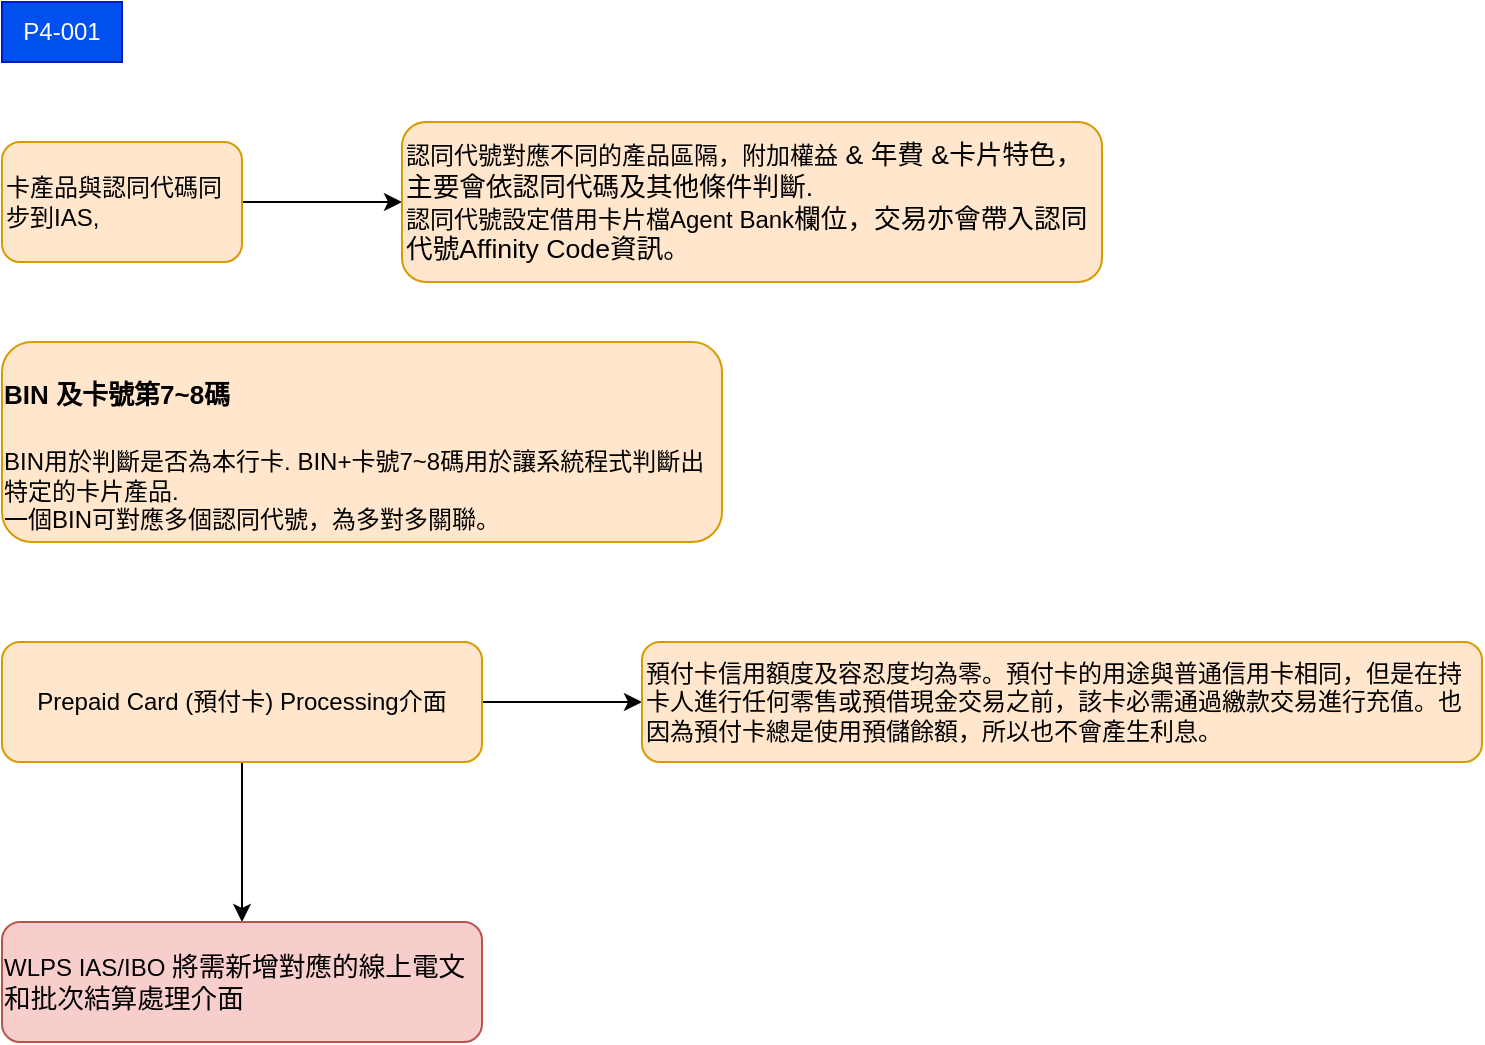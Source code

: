 <mxfile version="21.5.2" type="device">
  <diagram name="Page-1" id="DeBsWBKtRUnPlARllUBB">
    <mxGraphModel dx="1434" dy="764" grid="1" gridSize="10" guides="1" tooltips="1" connect="1" arrows="1" fold="1" page="1" pageScale="1" pageWidth="1654" pageHeight="1169" math="0" shadow="0">
      <root>
        <mxCell id="0" />
        <mxCell id="1" parent="0" />
        <mxCell id="hCQVS765m24VmZCxWelu-3" value="" style="edgeStyle=orthogonalEdgeStyle;rounded=0;orthogonalLoop=1;jettySize=auto;html=1;" edge="1" parent="1" source="hCQVS765m24VmZCxWelu-1" target="hCQVS765m24VmZCxWelu-2">
          <mxGeometry relative="1" as="geometry" />
        </mxCell>
        <mxCell id="hCQVS765m24VmZCxWelu-1" value="卡產品與認同代碼同步到IAS," style="rounded=1;whiteSpace=wrap;html=1;align=left;verticalAlign=middle;fillColor=#ffe6cc;strokeColor=#d79b00;" vertex="1" parent="1">
          <mxGeometry x="170" y="200" width="120" height="60" as="geometry" />
        </mxCell>
        <mxCell id="hCQVS765m24VmZCxWelu-2" value="認同代號對應不同的產品區隔，附加權益&lt;span style=&quot;border-color: var(--border-color); background-color: initial; font-size: 10pt; font-family: Arial, sans-serif;&quot; lang=&quot;NL&quot;&gt;&amp;nbsp;&amp;amp;&amp;nbsp;&lt;/span&gt;&lt;span style=&quot;border-color: var(--border-color); background-color: initial; font-size: 10pt; font-family: &amp;quot;Microsoft JhengHei&amp;quot;, sans-serif;&quot;&gt;年費&lt;/span&gt;&lt;span style=&quot;border-color: var(--border-color); background-color: initial; font-size: 10pt; font-family: Arial, sans-serif;&quot; lang=&quot;NL&quot;&gt;&amp;nbsp;&amp;amp;&lt;/span&gt;&lt;span style=&quot;border-color: var(--border-color); background-color: initial; font-size: 10pt; font-family: &amp;quot;Microsoft JhengHei&amp;quot;, sans-serif;&quot;&gt;卡片特色，主要會依認同代碼及其他條件判斷&lt;/span&gt;&lt;span style=&quot;border-color: var(--border-color); background-color: initial; font-size: 10pt; font-family: Arial, sans-serif;&quot; lang=&quot;NL&quot;&gt;.&lt;/span&gt;&lt;br style=&quot;border-color: var(--border-color);&quot;&gt;&lt;span style=&quot;border-color: var(--border-color); background-color: initial;&quot;&gt;認同代號設定借用卡片檔Agent&amp;nbsp;Bank&lt;/span&gt;&lt;span style=&quot;border-color: var(--border-color); background-color: initial; font-size: 10pt;&quot;&gt;欄位，交易亦會帶入認同代號&lt;/span&gt;&lt;span style=&quot;border-color: var(--border-color); background-color: initial; font-size: 10pt; font-family: Arial, sans-serif;&quot; lang=&quot;NL&quot;&gt;Affinity&amp;nbsp;Code&lt;/span&gt;&lt;span style=&quot;border-color: var(--border-color); background-color: initial; font-size: 10pt;&quot;&gt;資訊。&lt;/span&gt;" style="rounded=1;whiteSpace=wrap;html=1;align=left;verticalAlign=middle;fillColor=#ffe6cc;strokeColor=#d79b00;" vertex="1" parent="1">
          <mxGeometry x="370" y="190" width="350" height="80" as="geometry" />
        </mxCell>
        <mxCell id="hCQVS765m24VmZCxWelu-4" value="&lt;h1 style=&quot;border-color: var(--border-color); text-align: left;&quot;&gt;&lt;font style=&quot;border-color: var(--border-color); font-size: 13px;&quot;&gt;BIN 及卡號第7~8碼&lt;/font&gt;&lt;br style=&quot;border-color: var(--border-color);&quot;&gt;&lt;/h1&gt;&lt;p style=&quot;border-color: var(--border-color); text-align: left;&quot;&gt;BIN&lt;span style=&quot;border-color: var(--border-color);&quot;&gt;用於&lt;/span&gt;&lt;span style=&quot;border-color: var(--border-color);&quot;&gt;判斷是否為本行卡&lt;/span&gt;&lt;span style=&quot;border-color: var(--border-color); font-family: Arial, sans-serif;&quot; lang=&quot;EN-GB&quot;&gt;. BIN+&lt;/span&gt;&lt;span style=&quot;border-color: var(--border-color);&quot;&gt;卡號&lt;/span&gt;&lt;span style=&quot;border-color: var(--border-color); font-family: Arial, sans-serif;&quot; lang=&quot;EN-GB&quot;&gt;7~8&lt;/span&gt;&lt;span style=&quot;border-color: var(--border-color);&quot;&gt;碼&lt;/span&gt;&lt;span style=&quot;border-color: var(--border-color);&quot;&gt;用於&lt;/span&gt;&lt;span style=&quot;border-color: var(--border-color);&quot;&gt;讓系統程式判斷出特定的卡片產品&lt;/span&gt;&lt;span style=&quot;border-color: var(--border-color);&quot; lang=&quot;EN-GB&quot;&gt;&lt;font style=&quot;border-color: var(--border-color);&quot; face=&quot;Arial, sans-serif&quot;&gt;.&amp;nbsp;&lt;br style=&quot;border-color: var(--border-color);&quot;&gt;&lt;/font&gt;&lt;/span&gt;&lt;span style=&quot;border-color: var(--border-color); background-color: initial;&quot;&gt;一個&lt;/span&gt;&lt;span style=&quot;border-color: var(--border-color); background-color: initial; font-family: Arial, sans-serif;&quot; lang=&quot;EN-GB&quot;&gt;BIN&lt;/span&gt;&lt;span style=&quot;border-color: var(--border-color); background-color: initial;&quot;&gt;可對應多個認同代號，為多對多關聯&lt;/span&gt;&lt;span style=&quot;border-color: var(--border-color); background-color: initial;&quot;&gt;。&lt;/span&gt;&lt;/p&gt;" style="rounded=1;whiteSpace=wrap;html=1;fillColor=#ffe6cc;strokeColor=#d79b00;" vertex="1" parent="1">
          <mxGeometry x="170" y="300" width="360" height="100" as="geometry" />
        </mxCell>
        <mxCell id="hCQVS765m24VmZCxWelu-7" value="" style="edgeStyle=orthogonalEdgeStyle;rounded=0;orthogonalLoop=1;jettySize=auto;html=1;" edge="1" parent="1" source="hCQVS765m24VmZCxWelu-5" target="hCQVS765m24VmZCxWelu-6">
          <mxGeometry relative="1" as="geometry" />
        </mxCell>
        <mxCell id="hCQVS765m24VmZCxWelu-9" value="" style="edgeStyle=orthogonalEdgeStyle;rounded=0;orthogonalLoop=1;jettySize=auto;html=1;" edge="1" parent="1" source="hCQVS765m24VmZCxWelu-5" target="hCQVS765m24VmZCxWelu-8">
          <mxGeometry relative="1" as="geometry" />
        </mxCell>
        <mxCell id="hCQVS765m24VmZCxWelu-5" value="Prepaid Card (預付卡) Processing介面" style="rounded=1;whiteSpace=wrap;html=1;fillColor=#ffe6cc;strokeColor=#d79b00;" vertex="1" parent="1">
          <mxGeometry x="170" y="450" width="240" height="60" as="geometry" />
        </mxCell>
        <mxCell id="hCQVS765m24VmZCxWelu-6" value="預付卡信用額度及容忍度均為零。預付卡的用途與普通信用卡相同，但是在持卡人進行任何零售或預借現金交易之前，該卡必需通過繳款交易進行充值。也因為預付卡總是使用預儲餘額，所以也不會產生利息。" style="rounded=1;whiteSpace=wrap;html=1;align=left;fillColor=#ffe6cc;strokeColor=#d79b00;" vertex="1" parent="1">
          <mxGeometry x="490" y="450" width="420" height="60" as="geometry" />
        </mxCell>
        <mxCell id="hCQVS765m24VmZCxWelu-8" value="&lt;div style=&quot;border-color: var(--border-color); text-align: left;&quot;&gt;WLPS IAS/IBO&amp;nbsp;&lt;span style=&quot;border-color: var(--border-color); background-color: initial; font-size: 10pt; font-family: &amp;quot;Microsoft JhengHei&amp;quot;, sans-serif;&quot;&gt;將需新增對應的線上電文和批次結算處理介面&lt;/span&gt;&lt;/div&gt;" style="rounded=1;whiteSpace=wrap;html=1;fillColor=#f8cecc;strokeColor=#b85450;" vertex="1" parent="1">
          <mxGeometry x="170" y="590" width="240" height="60" as="geometry" />
        </mxCell>
        <mxCell id="hCQVS765m24VmZCxWelu-10" value="P4-001" style="text;html=1;strokeColor=#001DBC;fillColor=#0050ef;align=center;verticalAlign=middle;whiteSpace=wrap;rounded=0;fontColor=#ffffff;" vertex="1" parent="1">
          <mxGeometry x="170" y="130" width="60" height="30" as="geometry" />
        </mxCell>
      </root>
    </mxGraphModel>
  </diagram>
</mxfile>
